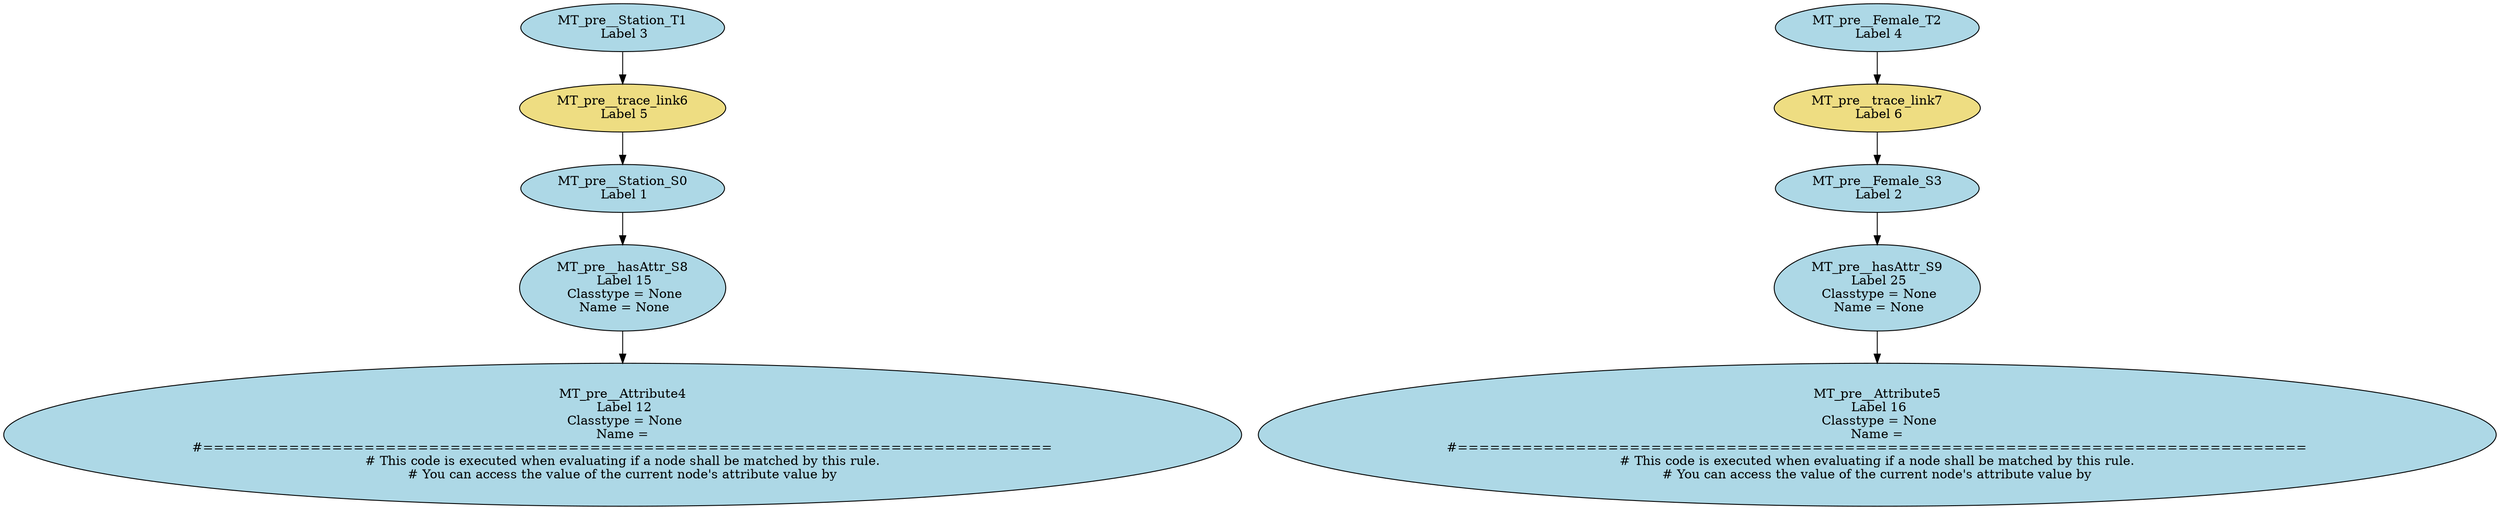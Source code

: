 digraph ruleCombinator_match_HSF2SF_combine_0LHS {
"MT_pre__Station_S0\n Label 1" [style=filled, fillcolor=lightblue];
"MT_pre__Station_T1\n Label 3" [style=filled, fillcolor=lightblue];
"MT_pre__Female_T2\n Label 4" [style=filled, fillcolor=lightblue];
"MT_pre__Female_S3\n Label 2" [style=filled, fillcolor=lightblue];
"MT_pre__Attribute4\n Label 12\n Classtype = None\n Name = 
#===============================================================================
# This code is executed when evaluating if a node shall be matched by this rule.
# You can access the value of the current node's attribute value by" [style=filled, fillcolor=lightblue];
"MT_pre__Attribute5\n Label 16\n Classtype = None\n Name = 
#===============================================================================
# This code is executed when evaluating if a node shall be matched by this rule.
# You can access the value of the current node's attribute value by" [style=filled, fillcolor=lightblue];
"MT_pre__trace_link6\n Label 5" [style=filled, fillcolor=lightgoldenrod];
"MT_pre__trace_link7\n Label 6" [style=filled, fillcolor=lightgoldenrod];
"MT_pre__hasAttr_S8\n Label 15\n Classtype = None\n Name = None" [style=filled, fillcolor=lightblue];
"MT_pre__hasAttr_S9\n Label 25\n Classtype = None\n Name = None" [style=filled, fillcolor=lightblue];
"MT_pre__hasAttr_S8\n Label 15\n Classtype = None\n Name = None" -> "MT_pre__Attribute4\n Label 12\n Classtype = None\n Name = 
#===============================================================================
# This code is executed when evaluating if a node shall be matched by this rule.
# You can access the value of the current node's attribute value by";
"MT_pre__hasAttr_S9\n Label 25\n Classtype = None\n Name = None" -> "MT_pre__Attribute5\n Label 16\n Classtype = None\n Name = 
#===============================================================================
# This code is executed when evaluating if a node shall be matched by this rule.
# You can access the value of the current node's attribute value by";
"MT_pre__trace_link6\n Label 5" -> "MT_pre__Station_S0\n Label 1";
"MT_pre__Station_S0\n Label 1" -> "MT_pre__hasAttr_S8\n Label 15\n Classtype = None\n Name = None";
"MT_pre__Station_T1\n Label 3" -> "MT_pre__trace_link6\n Label 5";
"MT_pre__Female_T2\n Label 4" -> "MT_pre__trace_link7\n Label 6";
"MT_pre__trace_link7\n Label 6" -> "MT_pre__Female_S3\n Label 2";
"MT_pre__Female_S3\n Label 2" -> "MT_pre__hasAttr_S9\n Label 25\n Classtype = None\n Name = None";
}
